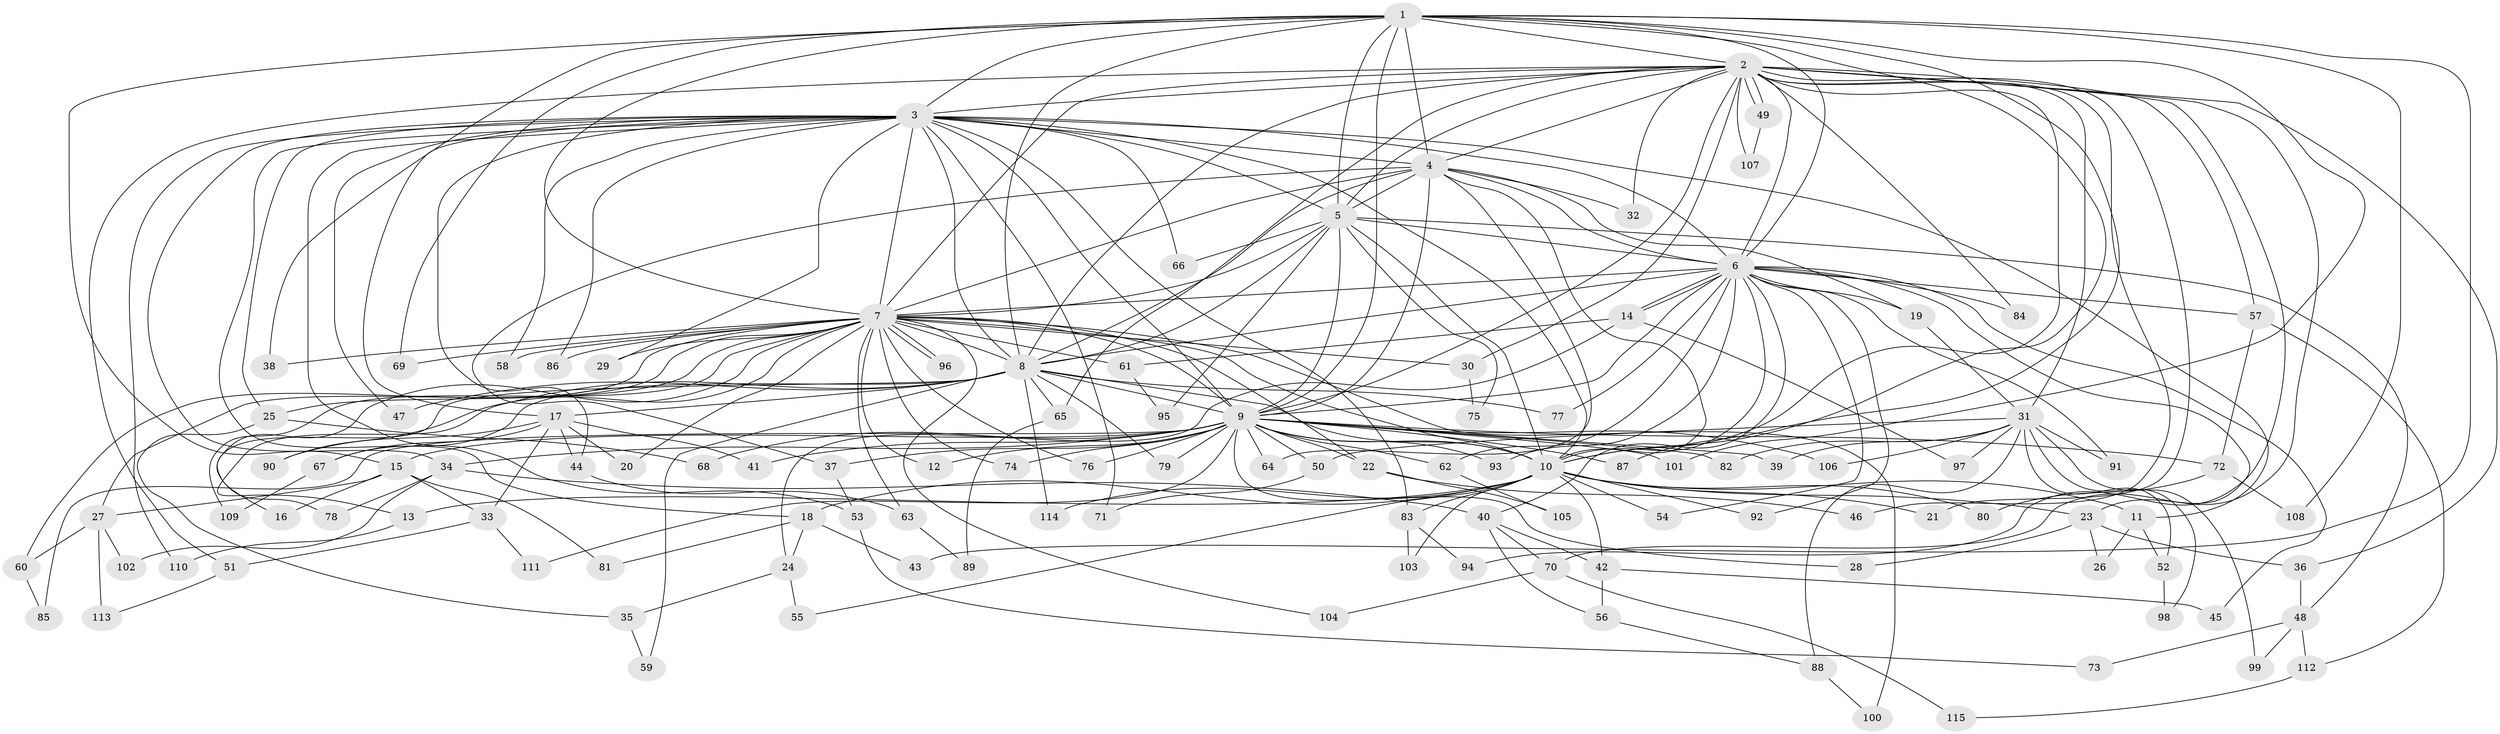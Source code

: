 // coarse degree distribution, {14: 0.011111111111111112, 25: 0.011111111111111112, 20: 0.03333333333333333, 21: 0.011111111111111112, 28: 0.011111111111111112, 27: 0.011111111111111112, 4: 0.07777777777777778, 3: 0.13333333333333333, 6: 0.011111111111111112, 9: 0.011111111111111112, 2: 0.5666666666666667, 8: 0.011111111111111112, 7: 0.011111111111111112, 5: 0.06666666666666667, 12: 0.011111111111111112, 1: 0.011111111111111112}
// Generated by graph-tools (version 1.1) at 2025/23/03/03/25 07:23:35]
// undirected, 115 vertices, 255 edges
graph export_dot {
graph [start="1"]
  node [color=gray90,style=filled];
  1;
  2;
  3;
  4;
  5;
  6;
  7;
  8;
  9;
  10;
  11;
  12;
  13;
  14;
  15;
  16;
  17;
  18;
  19;
  20;
  21;
  22;
  23;
  24;
  25;
  26;
  27;
  28;
  29;
  30;
  31;
  32;
  33;
  34;
  35;
  36;
  37;
  38;
  39;
  40;
  41;
  42;
  43;
  44;
  45;
  46;
  47;
  48;
  49;
  50;
  51;
  52;
  53;
  54;
  55;
  56;
  57;
  58;
  59;
  60;
  61;
  62;
  63;
  64;
  65;
  66;
  67;
  68;
  69;
  70;
  71;
  72;
  73;
  74;
  75;
  76;
  77;
  78;
  79;
  80;
  81;
  82;
  83;
  84;
  85;
  86;
  87;
  88;
  89;
  90;
  91;
  92;
  93;
  94;
  95;
  96;
  97;
  98;
  99;
  100;
  101;
  102;
  103;
  104;
  105;
  106;
  107;
  108;
  109;
  110;
  111;
  112;
  113;
  114;
  115;
  1 -- 2;
  1 -- 3;
  1 -- 4;
  1 -- 5;
  1 -- 6;
  1 -- 7;
  1 -- 8;
  1 -- 9;
  1 -- 10;
  1 -- 15;
  1 -- 38;
  1 -- 43;
  1 -- 69;
  1 -- 87;
  1 -- 101;
  1 -- 108;
  2 -- 3;
  2 -- 4;
  2 -- 5;
  2 -- 6;
  2 -- 7;
  2 -- 8;
  2 -- 9;
  2 -- 10;
  2 -- 21;
  2 -- 30;
  2 -- 31;
  2 -- 32;
  2 -- 36;
  2 -- 46;
  2 -- 49;
  2 -- 49;
  2 -- 51;
  2 -- 57;
  2 -- 65;
  2 -- 70;
  2 -- 84;
  2 -- 94;
  2 -- 107;
  3 -- 4;
  3 -- 5;
  3 -- 6;
  3 -- 7;
  3 -- 8;
  3 -- 9;
  3 -- 10;
  3 -- 11;
  3 -- 17;
  3 -- 18;
  3 -- 25;
  3 -- 29;
  3 -- 34;
  3 -- 44;
  3 -- 47;
  3 -- 53;
  3 -- 58;
  3 -- 66;
  3 -- 71;
  3 -- 83;
  3 -- 86;
  3 -- 110;
  4 -- 5;
  4 -- 6;
  4 -- 7;
  4 -- 8;
  4 -- 9;
  4 -- 10;
  4 -- 19;
  4 -- 32;
  4 -- 37;
  4 -- 64;
  5 -- 6;
  5 -- 7;
  5 -- 8;
  5 -- 9;
  5 -- 10;
  5 -- 48;
  5 -- 66;
  5 -- 75;
  5 -- 95;
  6 -- 7;
  6 -- 8;
  6 -- 9;
  6 -- 10;
  6 -- 14;
  6 -- 14;
  6 -- 19;
  6 -- 23;
  6 -- 40;
  6 -- 45;
  6 -- 54;
  6 -- 57;
  6 -- 62;
  6 -- 77;
  6 -- 84;
  6 -- 91;
  6 -- 92;
  6 -- 93;
  7 -- 8;
  7 -- 9;
  7 -- 10;
  7 -- 12;
  7 -- 20;
  7 -- 22;
  7 -- 25;
  7 -- 27;
  7 -- 29;
  7 -- 30;
  7 -- 38;
  7 -- 58;
  7 -- 60;
  7 -- 61;
  7 -- 63;
  7 -- 69;
  7 -- 74;
  7 -- 76;
  7 -- 78;
  7 -- 86;
  7 -- 90;
  7 -- 96;
  7 -- 96;
  7 -- 100;
  7 -- 104;
  7 -- 109;
  8 -- 9;
  8 -- 10;
  8 -- 13;
  8 -- 16;
  8 -- 17;
  8 -- 47;
  8 -- 59;
  8 -- 65;
  8 -- 67;
  8 -- 77;
  8 -- 79;
  8 -- 114;
  9 -- 10;
  9 -- 12;
  9 -- 15;
  9 -- 22;
  9 -- 28;
  9 -- 34;
  9 -- 37;
  9 -- 39;
  9 -- 41;
  9 -- 50;
  9 -- 62;
  9 -- 64;
  9 -- 68;
  9 -- 72;
  9 -- 74;
  9 -- 76;
  9 -- 79;
  9 -- 82;
  9 -- 85;
  9 -- 87;
  9 -- 93;
  9 -- 101;
  9 -- 106;
  9 -- 111;
  10 -- 11;
  10 -- 13;
  10 -- 18;
  10 -- 21;
  10 -- 23;
  10 -- 42;
  10 -- 54;
  10 -- 55;
  10 -- 80;
  10 -- 83;
  10 -- 92;
  10 -- 103;
  10 -- 114;
  11 -- 26;
  11 -- 52;
  13 -- 110;
  14 -- 24;
  14 -- 61;
  14 -- 97;
  15 -- 16;
  15 -- 27;
  15 -- 33;
  15 -- 81;
  17 -- 20;
  17 -- 33;
  17 -- 41;
  17 -- 44;
  17 -- 67;
  17 -- 90;
  18 -- 24;
  18 -- 43;
  18 -- 81;
  19 -- 31;
  22 -- 46;
  22 -- 105;
  23 -- 26;
  23 -- 28;
  23 -- 36;
  24 -- 35;
  24 -- 55;
  25 -- 35;
  25 -- 68;
  27 -- 60;
  27 -- 102;
  27 -- 113;
  30 -- 75;
  31 -- 39;
  31 -- 50;
  31 -- 52;
  31 -- 82;
  31 -- 88;
  31 -- 91;
  31 -- 97;
  31 -- 98;
  31 -- 99;
  31 -- 106;
  33 -- 51;
  33 -- 111;
  34 -- 40;
  34 -- 78;
  34 -- 102;
  35 -- 59;
  36 -- 48;
  37 -- 53;
  40 -- 42;
  40 -- 56;
  40 -- 70;
  42 -- 45;
  42 -- 56;
  44 -- 63;
  48 -- 73;
  48 -- 99;
  48 -- 112;
  49 -- 107;
  50 -- 71;
  51 -- 113;
  52 -- 98;
  53 -- 73;
  56 -- 88;
  57 -- 72;
  57 -- 112;
  60 -- 85;
  61 -- 95;
  62 -- 105;
  63 -- 89;
  65 -- 89;
  67 -- 109;
  70 -- 104;
  70 -- 115;
  72 -- 80;
  72 -- 108;
  83 -- 94;
  83 -- 103;
  88 -- 100;
  112 -- 115;
}

